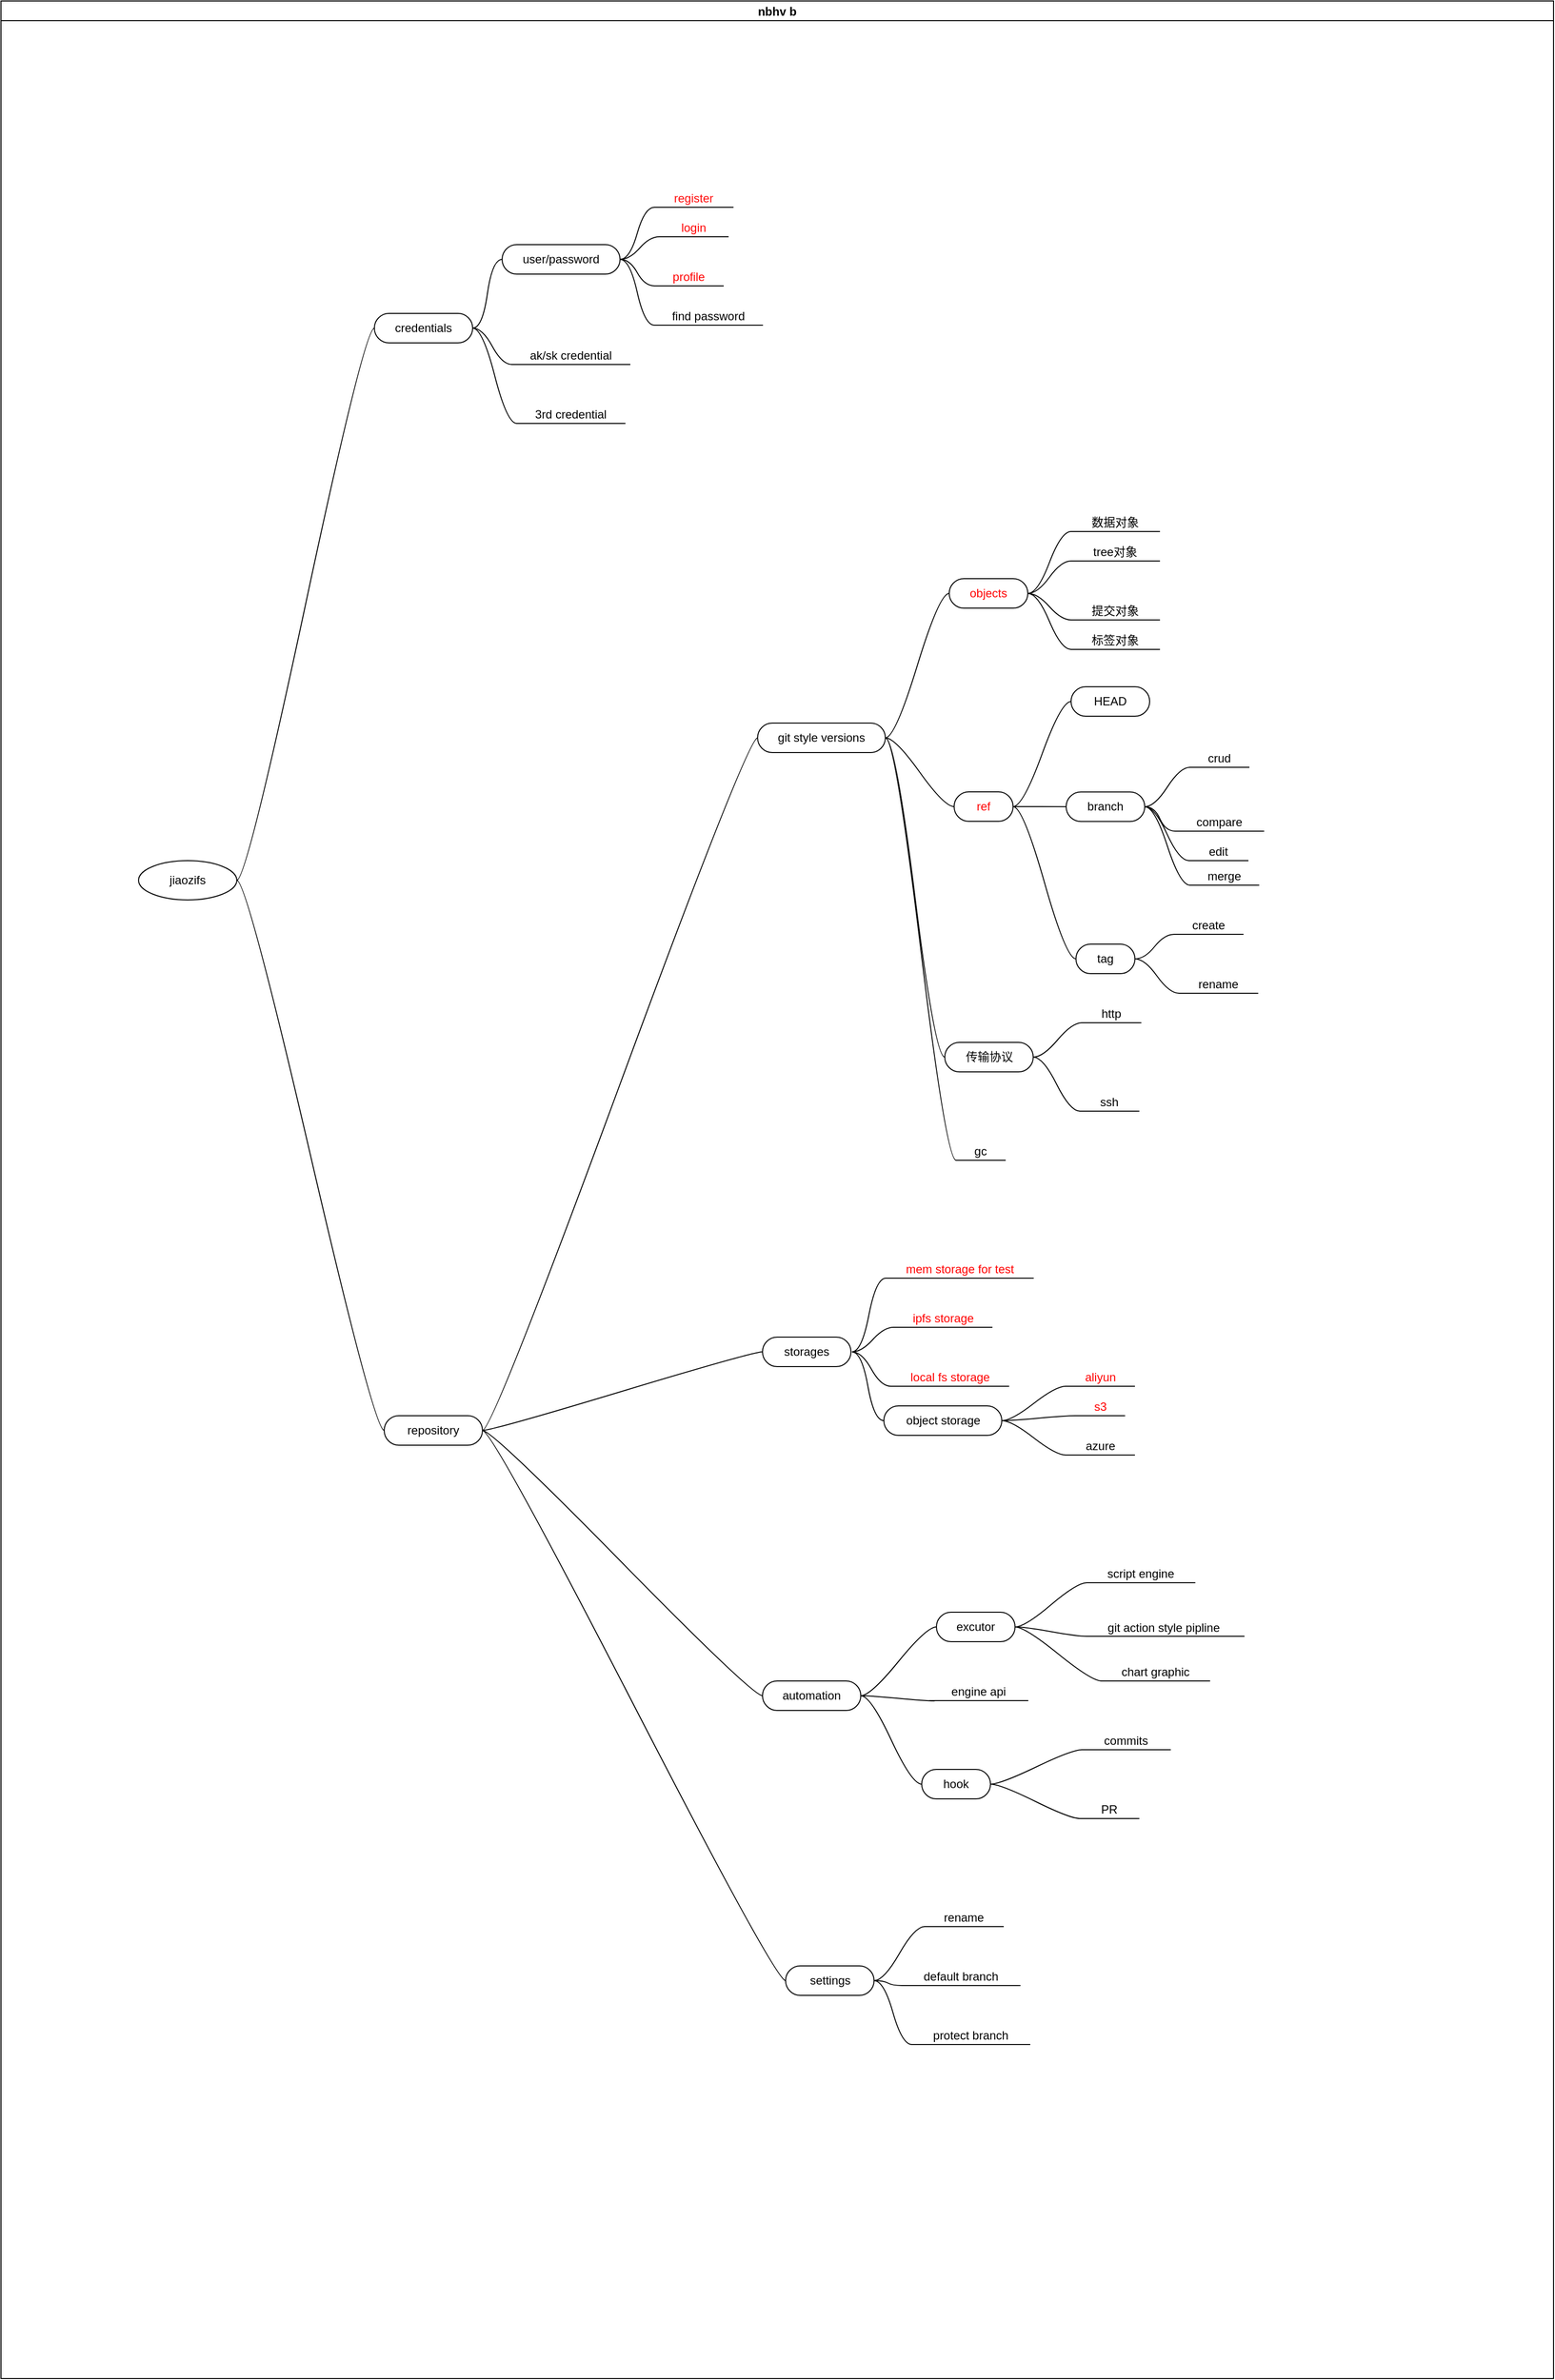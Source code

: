 <mxfile version="22.1.4" type="github">
  <diagram name="第 1 页" id="5fGWWKJ4rIMBZ-qDA2rJ">
    <mxGraphModel dx="2273" dy="2454" grid="1" gridSize="10" guides="1" tooltips="1" connect="1" arrows="1" fold="1" page="1" pageScale="1" pageWidth="827" pageHeight="1169" math="0" shadow="0">
      <root>
        <mxCell id="0" />
        <mxCell id="1" parent="0" />
        <mxCell id="uf4mvmNSqiAmKSMoRBAt-13" value="nbhv b" style="swimlane;startSize=20;horizontal=1;containerType=tree;" parent="1" vertex="1">
          <mxGeometry x="40" y="-420" width="1580" height="2420" as="geometry" />
        </mxCell>
        <mxCell id="uf4mvmNSqiAmKSMoRBAt-36" style="edgeStyle=entityRelationEdgeStyle;rounded=0;orthogonalLoop=1;jettySize=auto;html=1;startArrow=none;endArrow=none;segment=10;curved=1;sourcePerimeterSpacing=0;targetPerimeterSpacing=0;exitX=1;exitY=0.5;exitDx=0;exitDy=0;entryX=0;entryY=0.5;entryDx=0;entryDy=0;" parent="uf4mvmNSqiAmKSMoRBAt-13" source="uf4mvmNSqiAmKSMoRBAt-127" target="uf4mvmNSqiAmKSMoRBAt-34" edge="1">
          <mxGeometry relative="1" as="geometry" />
        </mxCell>
        <mxCell id="uf4mvmNSqiAmKSMoRBAt-18" value="jiaozifs" style="ellipse;whiteSpace=wrap;html=1;align=center;treeFolding=1;treeMoving=1;newEdgeStyle={&quot;edgeStyle&quot;:&quot;entityRelationEdgeStyle&quot;,&quot;startArrow&quot;:&quot;none&quot;,&quot;endArrow&quot;:&quot;none&quot;,&quot;segment&quot;:10,&quot;curved&quot;:1,&quot;sourcePerimeterSpacing&quot;:0,&quot;targetPerimeterSpacing&quot;:0};" parent="uf4mvmNSqiAmKSMoRBAt-13" vertex="1">
          <mxGeometry x="140" y="875" width="100" height="40" as="geometry" />
        </mxCell>
        <mxCell id="uf4mvmNSqiAmKSMoRBAt-27" value="credentials" style="whiteSpace=wrap;html=1;rounded=1;arcSize=50;align=center;verticalAlign=middle;strokeWidth=1;autosize=1;spacing=4;treeFolding=1;treeMoving=1;newEdgeStyle={&quot;edgeStyle&quot;:&quot;entityRelationEdgeStyle&quot;,&quot;startArrow&quot;:&quot;none&quot;,&quot;endArrow&quot;:&quot;none&quot;,&quot;segment&quot;:10,&quot;curved&quot;:1,&quot;sourcePerimeterSpacing&quot;:0,&quot;targetPerimeterSpacing&quot;:0};" parent="uf4mvmNSqiAmKSMoRBAt-13" vertex="1">
          <mxGeometry x="380" y="318" width="100" height="30" as="geometry" />
        </mxCell>
        <mxCell id="uf4mvmNSqiAmKSMoRBAt-28" value="" style="edgeStyle=entityRelationEdgeStyle;startArrow=none;endArrow=none;segment=10;curved=1;sourcePerimeterSpacing=0;targetPerimeterSpacing=0;rounded=0;" parent="uf4mvmNSqiAmKSMoRBAt-13" source="uf4mvmNSqiAmKSMoRBAt-18" target="uf4mvmNSqiAmKSMoRBAt-27" edge="1">
          <mxGeometry relative="1" as="geometry">
            <mxPoint x="386" y="530" as="sourcePoint" />
          </mxGeometry>
        </mxCell>
        <mxCell id="uf4mvmNSqiAmKSMoRBAt-86" style="edgeStyle=entityRelationEdgeStyle;rounded=0;orthogonalLoop=1;jettySize=auto;html=1;startArrow=none;endArrow=none;segment=10;curved=1;sourcePerimeterSpacing=0;targetPerimeterSpacing=0;exitX=1;exitY=0.5;exitDx=0;exitDy=0;entryX=0;entryY=1;entryDx=0;entryDy=0;" parent="uf4mvmNSqiAmKSMoRBAt-13" target="uf4mvmNSqiAmKSMoRBAt-85" edge="1">
          <mxGeometry relative="1" as="geometry">
            <mxPoint x="866.0" y="1375" as="sourcePoint" />
          </mxGeometry>
        </mxCell>
        <mxCell id="uf4mvmNSqiAmKSMoRBAt-32" value="storages" style="whiteSpace=wrap;html=1;rounded=1;arcSize=50;align=center;verticalAlign=middle;strokeWidth=1;autosize=1;spacing=4;treeFolding=1;treeMoving=1;newEdgeStyle={&quot;edgeStyle&quot;:&quot;entityRelationEdgeStyle&quot;,&quot;startArrow&quot;:&quot;none&quot;,&quot;endArrow&quot;:&quot;none&quot;,&quot;segment&quot;:10,&quot;curved&quot;:1,&quot;sourcePerimeterSpacing&quot;:0,&quot;targetPerimeterSpacing&quot;:0};" parent="uf4mvmNSqiAmKSMoRBAt-13" vertex="1">
          <mxGeometry x="775" y="1360" width="90" height="30" as="geometry" />
        </mxCell>
        <mxCell id="uf4mvmNSqiAmKSMoRBAt-33" value="" style="edgeStyle=entityRelationEdgeStyle;startArrow=none;endArrow=none;segment=10;curved=1;sourcePerimeterSpacing=0;targetPerimeterSpacing=0;rounded=0;exitX=1;exitY=0.5;exitDx=0;exitDy=0;" parent="uf4mvmNSqiAmKSMoRBAt-13" source="uf4mvmNSqiAmKSMoRBAt-127" target="uf4mvmNSqiAmKSMoRBAt-32" edge="1">
          <mxGeometry relative="1" as="geometry">
            <mxPoint x="330" y="770" as="sourcePoint" />
          </mxGeometry>
        </mxCell>
        <mxCell id="uf4mvmNSqiAmKSMoRBAt-34" value="git style versions" style="whiteSpace=wrap;html=1;rounded=1;arcSize=50;align=center;verticalAlign=middle;strokeWidth=1;autosize=1;spacing=4;treeFolding=1;treeMoving=1;newEdgeStyle={&quot;edgeStyle&quot;:&quot;entityRelationEdgeStyle&quot;,&quot;startArrow&quot;:&quot;none&quot;,&quot;endArrow&quot;:&quot;none&quot;,&quot;segment&quot;:10,&quot;curved&quot;:1,&quot;sourcePerimeterSpacing&quot;:0,&quot;targetPerimeterSpacing&quot;:0};" parent="uf4mvmNSqiAmKSMoRBAt-13" vertex="1">
          <mxGeometry x="770" y="735" width="130" height="30" as="geometry" />
        </mxCell>
        <mxCell id="uf4mvmNSqiAmKSMoRBAt-41" value="automation" style="whiteSpace=wrap;html=1;rounded=1;arcSize=50;align=center;verticalAlign=middle;strokeWidth=1;autosize=1;spacing=4;treeFolding=1;treeMoving=1;newEdgeStyle={&quot;edgeStyle&quot;:&quot;entityRelationEdgeStyle&quot;,&quot;startArrow&quot;:&quot;none&quot;,&quot;endArrow&quot;:&quot;none&quot;,&quot;segment&quot;:10,&quot;curved&quot;:1,&quot;sourcePerimeterSpacing&quot;:0,&quot;targetPerimeterSpacing&quot;:0};" parent="uf4mvmNSqiAmKSMoRBAt-13" vertex="1">
          <mxGeometry x="775" y="1710" width="100" height="30" as="geometry" />
        </mxCell>
        <mxCell id="uf4mvmNSqiAmKSMoRBAt-42" value="" style="edgeStyle=entityRelationEdgeStyle;startArrow=none;endArrow=none;segment=10;curved=1;sourcePerimeterSpacing=0;targetPerimeterSpacing=0;rounded=0;exitX=1;exitY=0.5;exitDx=0;exitDy=0;" parent="uf4mvmNSqiAmKSMoRBAt-13" source="uf4mvmNSqiAmKSMoRBAt-127" target="uf4mvmNSqiAmKSMoRBAt-41" edge="1">
          <mxGeometry relative="1" as="geometry">
            <mxPoint x="326" y="875" as="sourcePoint" />
            <Array as="points">
              <mxPoint x="490" y="830" />
            </Array>
          </mxGeometry>
        </mxCell>
        <mxCell id="uf4mvmNSqiAmKSMoRBAt-46" value="ak/sk&amp;nbsp;credential" style="whiteSpace=wrap;html=1;shape=partialRectangle;top=0;left=0;bottom=1;right=0;points=[[0,1],[1,1]];fillColor=none;align=center;verticalAlign=bottom;routingCenterY=0.5;snapToPoint=1;recursiveResize=0;autosize=1;treeFolding=1;treeMoving=1;newEdgeStyle={&quot;edgeStyle&quot;:&quot;entityRelationEdgeStyle&quot;,&quot;startArrow&quot;:&quot;none&quot;,&quot;endArrow&quot;:&quot;none&quot;,&quot;segment&quot;:10,&quot;curved&quot;:1,&quot;sourcePerimeterSpacing&quot;:0,&quot;targetPerimeterSpacing&quot;:0};" parent="uf4mvmNSqiAmKSMoRBAt-13" vertex="1">
          <mxGeometry x="520" y="340" width="120" height="30" as="geometry" />
        </mxCell>
        <mxCell id="uf4mvmNSqiAmKSMoRBAt-47" value="" style="edgeStyle=entityRelationEdgeStyle;startArrow=none;endArrow=none;segment=10;curved=1;sourcePerimeterSpacing=0;targetPerimeterSpacing=0;rounded=0;exitX=1;exitY=0.5;exitDx=0;exitDy=0;" parent="uf4mvmNSqiAmKSMoRBAt-13" source="uf4mvmNSqiAmKSMoRBAt-27" target="uf4mvmNSqiAmKSMoRBAt-46" edge="1">
          <mxGeometry relative="1" as="geometry">
            <mxPoint x="465" y="313" as="sourcePoint" />
          </mxGeometry>
        </mxCell>
        <mxCell id="uf4mvmNSqiAmKSMoRBAt-48" value="3rd credential" style="whiteSpace=wrap;html=1;shape=partialRectangle;top=0;left=0;bottom=1;right=0;points=[[0,1],[1,1]];fillColor=none;align=center;verticalAlign=bottom;routingCenterY=0.5;snapToPoint=1;recursiveResize=0;autosize=1;treeFolding=1;treeMoving=1;newEdgeStyle={&quot;edgeStyle&quot;:&quot;entityRelationEdgeStyle&quot;,&quot;startArrow&quot;:&quot;none&quot;,&quot;endArrow&quot;:&quot;none&quot;,&quot;segment&quot;:10,&quot;curved&quot;:1,&quot;sourcePerimeterSpacing&quot;:0,&quot;targetPerimeterSpacing&quot;:0};" parent="uf4mvmNSqiAmKSMoRBAt-13" vertex="1">
          <mxGeometry x="525" y="400" width="110" height="30" as="geometry" />
        </mxCell>
        <mxCell id="uf4mvmNSqiAmKSMoRBAt-49" value="" style="edgeStyle=entityRelationEdgeStyle;startArrow=none;endArrow=none;segment=10;curved=1;sourcePerimeterSpacing=0;targetPerimeterSpacing=0;rounded=0;exitX=1;exitY=0.5;exitDx=0;exitDy=0;" parent="uf4mvmNSqiAmKSMoRBAt-13" source="uf4mvmNSqiAmKSMoRBAt-27" target="uf4mvmNSqiAmKSMoRBAt-48" edge="1">
          <mxGeometry relative="1" as="geometry">
            <mxPoint x="490" y="380" as="sourcePoint" />
          </mxGeometry>
        </mxCell>
        <mxCell id="uf4mvmNSqiAmKSMoRBAt-50" value="&lt;font color=&quot;#ff0000&quot;&gt;mem storage for test&lt;/font&gt;" style="whiteSpace=wrap;html=1;shape=partialRectangle;top=0;left=0;bottom=1;right=0;points=[[0,1],[1,1]];fillColor=none;align=center;verticalAlign=bottom;routingCenterY=0.5;snapToPoint=1;recursiveResize=0;autosize=1;treeFolding=1;treeMoving=1;newEdgeStyle={&quot;edgeStyle&quot;:&quot;entityRelationEdgeStyle&quot;,&quot;startArrow&quot;:&quot;none&quot;,&quot;endArrow&quot;:&quot;none&quot;,&quot;segment&quot;:10,&quot;curved&quot;:1,&quot;sourcePerimeterSpacing&quot;:0,&quot;targetPerimeterSpacing&quot;:0};" parent="uf4mvmNSqiAmKSMoRBAt-13" vertex="1">
          <mxGeometry x="900.5" y="1270" width="150" height="30" as="geometry" />
        </mxCell>
        <mxCell id="uf4mvmNSqiAmKSMoRBAt-51" value="" style="edgeStyle=entityRelationEdgeStyle;startArrow=none;endArrow=none;segment=10;curved=1;sourcePerimeterSpacing=0;targetPerimeterSpacing=0;rounded=0;exitX=1;exitY=0.5;exitDx=0;exitDy=0;" parent="uf4mvmNSqiAmKSMoRBAt-13" target="uf4mvmNSqiAmKSMoRBAt-50" edge="1">
          <mxGeometry relative="1" as="geometry">
            <mxPoint x="866.0" y="1375" as="sourcePoint" />
          </mxGeometry>
        </mxCell>
        <mxCell id="uf4mvmNSqiAmKSMoRBAt-53" value="&lt;font color=&quot;#ff0000&quot;&gt;local fs storage&lt;/font&gt;" style="whiteSpace=wrap;html=1;shape=partialRectangle;top=0;left=0;bottom=1;right=0;points=[[0,1],[1,1]];fillColor=none;align=center;verticalAlign=bottom;routingCenterY=0.5;snapToPoint=1;recursiveResize=0;autosize=1;treeFolding=1;treeMoving=1;newEdgeStyle={&quot;edgeStyle&quot;:&quot;entityRelationEdgeStyle&quot;,&quot;startArrow&quot;:&quot;none&quot;,&quot;endArrow&quot;:&quot;none&quot;,&quot;segment&quot;:10,&quot;curved&quot;:1,&quot;sourcePerimeterSpacing&quot;:0,&quot;targetPerimeterSpacing&quot;:0};" parent="uf4mvmNSqiAmKSMoRBAt-13" vertex="1">
          <mxGeometry x="905.5" y="1380" width="120" height="30" as="geometry" />
        </mxCell>
        <mxCell id="uf4mvmNSqiAmKSMoRBAt-54" value="" style="edgeStyle=entityRelationEdgeStyle;startArrow=none;endArrow=none;segment=10;curved=1;sourcePerimeterSpacing=0;targetPerimeterSpacing=0;rounded=0;exitX=1;exitY=0.5;exitDx=0;exitDy=0;" parent="uf4mvmNSqiAmKSMoRBAt-13" target="uf4mvmNSqiAmKSMoRBAt-53" edge="1">
          <mxGeometry relative="1" as="geometry">
            <mxPoint x="866.0" y="1375" as="sourcePoint" />
          </mxGeometry>
        </mxCell>
        <mxCell id="uf4mvmNSqiAmKSMoRBAt-57" value="&lt;font color=&quot;#ff0000&quot;&gt;aliyun&lt;/font&gt;" style="whiteSpace=wrap;html=1;shape=partialRectangle;top=0;left=0;bottom=1;right=0;points=[[0,1],[1,1]];fillColor=none;align=center;verticalAlign=bottom;routingCenterY=0.5;snapToPoint=1;recursiveResize=0;autosize=1;treeFolding=1;treeMoving=1;newEdgeStyle={&quot;edgeStyle&quot;:&quot;entityRelationEdgeStyle&quot;,&quot;startArrow&quot;:&quot;none&quot;,&quot;endArrow&quot;:&quot;none&quot;,&quot;segment&quot;:10,&quot;curved&quot;:1,&quot;sourcePerimeterSpacing&quot;:0,&quot;targetPerimeterSpacing&quot;:0};" parent="uf4mvmNSqiAmKSMoRBAt-13" vertex="1">
          <mxGeometry x="1083.5" y="1380" width="70" height="30" as="geometry" />
        </mxCell>
        <mxCell id="uf4mvmNSqiAmKSMoRBAt-58" value="" style="edgeStyle=entityRelationEdgeStyle;startArrow=none;endArrow=none;segment=10;curved=1;sourcePerimeterSpacing=0;targetPerimeterSpacing=0;rounded=0;exitX=1;exitY=0.5;exitDx=0;exitDy=0;" parent="uf4mvmNSqiAmKSMoRBAt-13" source="uf4mvmNSqiAmKSMoRBAt-59" target="uf4mvmNSqiAmKSMoRBAt-57" edge="1">
          <mxGeometry relative="1" as="geometry">
            <mxPoint x="1038.5" y="1430" as="sourcePoint" />
          </mxGeometry>
        </mxCell>
        <mxCell id="uf4mvmNSqiAmKSMoRBAt-62" style="edgeStyle=entityRelationEdgeStyle;rounded=0;orthogonalLoop=1;jettySize=auto;html=1;startArrow=none;endArrow=none;segment=10;curved=1;sourcePerimeterSpacing=0;targetPerimeterSpacing=0;exitX=1;exitY=0.5;exitDx=0;exitDy=0;entryX=0;entryY=1;entryDx=0;entryDy=0;" parent="uf4mvmNSqiAmKSMoRBAt-13" source="uf4mvmNSqiAmKSMoRBAt-59" target="uf4mvmNSqiAmKSMoRBAt-61" edge="1">
          <mxGeometry relative="1" as="geometry" />
        </mxCell>
        <mxCell id="uf4mvmNSqiAmKSMoRBAt-59" value="object storage" style="whiteSpace=wrap;html=1;rounded=1;arcSize=50;align=center;verticalAlign=middle;strokeWidth=1;autosize=1;spacing=4;treeFolding=1;treeMoving=1;newEdgeStyle={&quot;edgeStyle&quot;:&quot;entityRelationEdgeStyle&quot;,&quot;startArrow&quot;:&quot;none&quot;,&quot;endArrow&quot;:&quot;none&quot;,&quot;segment&quot;:10,&quot;curved&quot;:1,&quot;sourcePerimeterSpacing&quot;:0,&quot;targetPerimeterSpacing&quot;:0};" parent="uf4mvmNSqiAmKSMoRBAt-13" vertex="1">
          <mxGeometry x="898.5" y="1430" width="120" height="30" as="geometry" />
        </mxCell>
        <mxCell id="uf4mvmNSqiAmKSMoRBAt-60" value="" style="edgeStyle=entityRelationEdgeStyle;startArrow=none;endArrow=none;segment=10;curved=1;sourcePerimeterSpacing=0;targetPerimeterSpacing=0;rounded=0;" parent="uf4mvmNSqiAmKSMoRBAt-13" target="uf4mvmNSqiAmKSMoRBAt-59" edge="1">
          <mxGeometry relative="1" as="geometry">
            <mxPoint x="866.0" y="1375" as="sourcePoint" />
          </mxGeometry>
        </mxCell>
        <mxCell id="uf4mvmNSqiAmKSMoRBAt-61" value="&lt;font color=&quot;#ff0000&quot;&gt;s3&lt;/font&gt;" style="whiteSpace=wrap;html=1;shape=partialRectangle;top=0;left=0;bottom=1;right=0;points=[[0,1],[1,1]];fillColor=none;align=center;verticalAlign=bottom;routingCenterY=0.5;snapToPoint=1;recursiveResize=0;autosize=1;treeFolding=1;treeMoving=1;newEdgeStyle={&quot;edgeStyle&quot;:&quot;entityRelationEdgeStyle&quot;,&quot;startArrow&quot;:&quot;none&quot;,&quot;endArrow&quot;:&quot;none&quot;,&quot;segment&quot;:10,&quot;curved&quot;:1,&quot;sourcePerimeterSpacing&quot;:0,&quot;targetPerimeterSpacing&quot;:0};" parent="uf4mvmNSqiAmKSMoRBAt-13" vertex="1">
          <mxGeometry x="1093.5" y="1410" width="50" height="30" as="geometry" />
        </mxCell>
        <mxCell id="uf4mvmNSqiAmKSMoRBAt-63" value="azure" style="whiteSpace=wrap;html=1;shape=partialRectangle;top=0;left=0;bottom=1;right=0;points=[[0,1],[1,1]];fillColor=none;align=center;verticalAlign=bottom;routingCenterY=0.5;snapToPoint=1;recursiveResize=0;autosize=1;treeFolding=1;treeMoving=1;newEdgeStyle={&quot;edgeStyle&quot;:&quot;entityRelationEdgeStyle&quot;,&quot;startArrow&quot;:&quot;none&quot;,&quot;endArrow&quot;:&quot;none&quot;,&quot;segment&quot;:10,&quot;curved&quot;:1,&quot;sourcePerimeterSpacing&quot;:0,&quot;targetPerimeterSpacing&quot;:0};" parent="uf4mvmNSqiAmKSMoRBAt-13" vertex="1">
          <mxGeometry x="1083.5" y="1450" width="70" height="30" as="geometry" />
        </mxCell>
        <mxCell id="uf4mvmNSqiAmKSMoRBAt-64" style="edgeStyle=entityRelationEdgeStyle;rounded=0;orthogonalLoop=1;jettySize=auto;html=1;startArrow=none;endArrow=none;segment=10;curved=1;sourcePerimeterSpacing=0;targetPerimeterSpacing=0;exitX=1;exitY=0.5;exitDx=0;exitDy=0;entryX=0;entryY=1;entryDx=0;entryDy=0;" parent="uf4mvmNSqiAmKSMoRBAt-13" source="uf4mvmNSqiAmKSMoRBAt-59" target="uf4mvmNSqiAmKSMoRBAt-63" edge="1">
          <mxGeometry relative="1" as="geometry">
            <Array as="points">
              <mxPoint x="1088.5" y="1480" />
            </Array>
          </mxGeometry>
        </mxCell>
        <mxCell id="uf4mvmNSqiAmKSMoRBAt-65" value="script engine" style="whiteSpace=wrap;html=1;shape=partialRectangle;top=0;left=0;bottom=1;right=0;points=[[0,1],[1,1]];fillColor=none;align=center;verticalAlign=bottom;routingCenterY=0.5;snapToPoint=1;recursiveResize=0;autosize=1;treeFolding=1;treeMoving=1;newEdgeStyle={&quot;edgeStyle&quot;:&quot;entityRelationEdgeStyle&quot;,&quot;startArrow&quot;:&quot;none&quot;,&quot;endArrow&quot;:&quot;none&quot;,&quot;segment&quot;:10,&quot;curved&quot;:1,&quot;sourcePerimeterSpacing&quot;:0,&quot;targetPerimeterSpacing&quot;:0};" parent="uf4mvmNSqiAmKSMoRBAt-13" vertex="1">
          <mxGeometry x="1105" y="1580" width="110" height="30" as="geometry" />
        </mxCell>
        <mxCell id="uf4mvmNSqiAmKSMoRBAt-67" value="engine api" style="whiteSpace=wrap;html=1;shape=partialRectangle;top=0;left=0;bottom=1;right=0;points=[[0,1],[1,1]];fillColor=none;align=center;verticalAlign=bottom;routingCenterY=0.5;snapToPoint=1;recursiveResize=0;autosize=1;treeFolding=1;treeMoving=1;newEdgeStyle={&quot;edgeStyle&quot;:&quot;entityRelationEdgeStyle&quot;,&quot;startArrow&quot;:&quot;none&quot;,&quot;endArrow&quot;:&quot;none&quot;,&quot;segment&quot;:10,&quot;curved&quot;:1,&quot;sourcePerimeterSpacing&quot;:0,&quot;targetPerimeterSpacing&quot;:0};" parent="uf4mvmNSqiAmKSMoRBAt-13" vertex="1">
          <mxGeometry x="945" y="1700" width="100" height="30" as="geometry" />
        </mxCell>
        <mxCell id="uf4mvmNSqiAmKSMoRBAt-68" value="" style="edgeStyle=entityRelationEdgeStyle;startArrow=none;endArrow=none;segment=10;curved=1;sourcePerimeterSpacing=0;targetPerimeterSpacing=0;rounded=0;exitX=1;exitY=0.5;exitDx=0;exitDy=0;entryX=0.052;entryY=1.01;entryDx=0;entryDy=0;entryPerimeter=0;" parent="uf4mvmNSqiAmKSMoRBAt-13" source="uf4mvmNSqiAmKSMoRBAt-41" target="uf4mvmNSqiAmKSMoRBAt-67" edge="1">
          <mxGeometry relative="1" as="geometry">
            <mxPoint x="885" y="1671" as="sourcePoint" />
            <mxPoint x="932" y="1671.286" as="targetPoint" />
          </mxGeometry>
        </mxCell>
        <mxCell id="uf4mvmNSqiAmKSMoRBAt-71" value="hook" style="whiteSpace=wrap;html=1;rounded=1;arcSize=50;align=center;verticalAlign=middle;strokeWidth=1;autosize=1;spacing=4;treeFolding=1;treeMoving=1;newEdgeStyle={&quot;edgeStyle&quot;:&quot;entityRelationEdgeStyle&quot;,&quot;startArrow&quot;:&quot;none&quot;,&quot;endArrow&quot;:&quot;none&quot;,&quot;segment&quot;:10,&quot;curved&quot;:1,&quot;sourcePerimeterSpacing&quot;:0,&quot;targetPerimeterSpacing&quot;:0};" parent="uf4mvmNSqiAmKSMoRBAt-13" vertex="1">
          <mxGeometry x="937" y="1800" width="70" height="30" as="geometry" />
        </mxCell>
        <mxCell id="uf4mvmNSqiAmKSMoRBAt-72" value="" style="edgeStyle=entityRelationEdgeStyle;startArrow=none;endArrow=none;segment=10;curved=1;sourcePerimeterSpacing=0;targetPerimeterSpacing=0;rounded=0;exitX=1;exitY=0.5;exitDx=0;exitDy=0;" parent="uf4mvmNSqiAmKSMoRBAt-13" source="uf4mvmNSqiAmKSMoRBAt-41" target="uf4mvmNSqiAmKSMoRBAt-71" edge="1">
          <mxGeometry relative="1" as="geometry">
            <mxPoint x="885" y="1671" as="sourcePoint" />
          </mxGeometry>
        </mxCell>
        <mxCell id="uf4mvmNSqiAmKSMoRBAt-74" value="commits" style="whiteSpace=wrap;html=1;shape=partialRectangle;top=0;left=0;bottom=1;right=0;points=[[0,1],[1,1]];fillColor=none;align=center;verticalAlign=bottom;routingCenterY=0.5;snapToPoint=1;recursiveResize=0;autosize=1;treeFolding=1;treeMoving=1;newEdgeStyle={&quot;edgeStyle&quot;:&quot;entityRelationEdgeStyle&quot;,&quot;startArrow&quot;:&quot;none&quot;,&quot;endArrow&quot;:&quot;none&quot;,&quot;segment&quot;:10,&quot;curved&quot;:1,&quot;sourcePerimeterSpacing&quot;:0,&quot;targetPerimeterSpacing&quot;:0};" parent="uf4mvmNSqiAmKSMoRBAt-13" vertex="1">
          <mxGeometry x="1100" y="1750" width="90" height="30" as="geometry" />
        </mxCell>
        <mxCell id="uf4mvmNSqiAmKSMoRBAt-75" value="" style="edgeStyle=entityRelationEdgeStyle;startArrow=none;endArrow=none;segment=10;curved=1;sourcePerimeterSpacing=0;targetPerimeterSpacing=0;rounded=0;exitX=1;exitY=0.5;exitDx=0;exitDy=0;" parent="uf4mvmNSqiAmKSMoRBAt-13" source="uf4mvmNSqiAmKSMoRBAt-71" target="uf4mvmNSqiAmKSMoRBAt-74" edge="1">
          <mxGeometry relative="1" as="geometry">
            <mxPoint x="1060" y="1830" as="sourcePoint" />
          </mxGeometry>
        </mxCell>
        <mxCell id="uf4mvmNSqiAmKSMoRBAt-78" value="PR" style="whiteSpace=wrap;html=1;shape=partialRectangle;top=0;left=0;bottom=1;right=0;points=[[0,1],[1,1]];fillColor=none;align=center;verticalAlign=bottom;routingCenterY=0.5;snapToPoint=1;recursiveResize=0;autosize=1;treeFolding=1;treeMoving=1;newEdgeStyle={&quot;edgeStyle&quot;:&quot;entityRelationEdgeStyle&quot;,&quot;startArrow&quot;:&quot;none&quot;,&quot;endArrow&quot;:&quot;none&quot;,&quot;segment&quot;:10,&quot;curved&quot;:1,&quot;sourcePerimeterSpacing&quot;:0,&quot;targetPerimeterSpacing&quot;:0};" parent="uf4mvmNSqiAmKSMoRBAt-13" vertex="1">
          <mxGeometry x="1098" y="1820" width="60" height="30" as="geometry" />
        </mxCell>
        <mxCell id="uf4mvmNSqiAmKSMoRBAt-79" value="" style="edgeStyle=entityRelationEdgeStyle;startArrow=none;endArrow=none;segment=10;curved=1;sourcePerimeterSpacing=0;targetPerimeterSpacing=0;rounded=0;" parent="uf4mvmNSqiAmKSMoRBAt-13" source="uf4mvmNSqiAmKSMoRBAt-71" target="uf4mvmNSqiAmKSMoRBAt-78" edge="1">
          <mxGeometry relative="1" as="geometry">
            <mxPoint x="1057" y="1880" as="sourcePoint" />
          </mxGeometry>
        </mxCell>
        <mxCell id="uf4mvmNSqiAmKSMoRBAt-80" value="git action style pipline&amp;nbsp;" style="whiteSpace=wrap;html=1;shape=partialRectangle;top=0;left=0;bottom=1;right=0;points=[[0,1],[1,1]];fillColor=none;align=center;verticalAlign=bottom;routingCenterY=0.5;snapToPoint=1;recursiveResize=0;autosize=1;treeFolding=1;treeMoving=1;newEdgeStyle={&quot;edgeStyle&quot;:&quot;entityRelationEdgeStyle&quot;,&quot;startArrow&quot;:&quot;none&quot;,&quot;endArrow&quot;:&quot;none&quot;,&quot;segment&quot;:10,&quot;curved&quot;:1,&quot;sourcePerimeterSpacing&quot;:0,&quot;targetPerimeterSpacing&quot;:0};" parent="uf4mvmNSqiAmKSMoRBAt-13" vertex="1">
          <mxGeometry x="1105" y="1634.5" width="160" height="30" as="geometry" />
        </mxCell>
        <mxCell id="uf4mvmNSqiAmKSMoRBAt-82" value="chart graphic" style="whiteSpace=wrap;html=1;shape=partialRectangle;top=0;left=0;bottom=1;right=0;points=[[0,1],[1,1]];fillColor=none;align=center;verticalAlign=bottom;routingCenterY=0.5;snapToPoint=1;recursiveResize=0;autosize=1;treeFolding=1;treeMoving=1;newEdgeStyle={&quot;edgeStyle&quot;:&quot;entityRelationEdgeStyle&quot;,&quot;startArrow&quot;:&quot;none&quot;,&quot;endArrow&quot;:&quot;none&quot;,&quot;segment&quot;:10,&quot;curved&quot;:1,&quot;sourcePerimeterSpacing&quot;:0,&quot;targetPerimeterSpacing&quot;:0};" parent="uf4mvmNSqiAmKSMoRBAt-13" vertex="1">
          <mxGeometry x="1120" y="1680" width="110" height="30" as="geometry" />
        </mxCell>
        <mxCell id="uf4mvmNSqiAmKSMoRBAt-85" value="&lt;font color=&quot;#ff0000&quot;&gt;ipfs storage&lt;/font&gt;" style="whiteSpace=wrap;html=1;shape=partialRectangle;top=0;left=0;bottom=1;right=0;points=[[0,1],[1,1]];fillColor=none;align=center;verticalAlign=bottom;routingCenterY=0.5;snapToPoint=1;recursiveResize=0;autosize=1;treeFolding=1;treeMoving=1;newEdgeStyle={&quot;edgeStyle&quot;:&quot;entityRelationEdgeStyle&quot;,&quot;startArrow&quot;:&quot;none&quot;,&quot;endArrow&quot;:&quot;none&quot;,&quot;segment&quot;:10,&quot;curved&quot;:1,&quot;sourcePerimeterSpacing&quot;:0,&quot;targetPerimeterSpacing&quot;:0};" parent="uf4mvmNSqiAmKSMoRBAt-13" vertex="1">
          <mxGeometry x="908.5" y="1320" width="100" height="30" as="geometry" />
        </mxCell>
        <mxCell id="uf4mvmNSqiAmKSMoRBAt-87" value="excutor" style="whiteSpace=wrap;html=1;rounded=1;arcSize=50;align=center;verticalAlign=middle;strokeWidth=1;autosize=1;spacing=4;treeFolding=1;treeMoving=1;newEdgeStyle={&quot;edgeStyle&quot;:&quot;entityRelationEdgeStyle&quot;,&quot;startArrow&quot;:&quot;none&quot;,&quot;endArrow&quot;:&quot;none&quot;,&quot;segment&quot;:10,&quot;curved&quot;:1,&quot;sourcePerimeterSpacing&quot;:0,&quot;targetPerimeterSpacing&quot;:0};" parent="uf4mvmNSqiAmKSMoRBAt-13" vertex="1">
          <mxGeometry x="952" y="1640" width="80" height="30" as="geometry" />
        </mxCell>
        <mxCell id="uf4mvmNSqiAmKSMoRBAt-88" value="" style="edgeStyle=entityRelationEdgeStyle;startArrow=none;endArrow=none;segment=10;curved=1;sourcePerimeterSpacing=0;targetPerimeterSpacing=0;rounded=0;exitX=1;exitY=0.5;exitDx=0;exitDy=0;" parent="uf4mvmNSqiAmKSMoRBAt-13" source="uf4mvmNSqiAmKSMoRBAt-41" target="uf4mvmNSqiAmKSMoRBAt-87" edge="1">
          <mxGeometry relative="1" as="geometry">
            <mxPoint x="875" y="1720" as="sourcePoint" />
          </mxGeometry>
        </mxCell>
        <mxCell id="uf4mvmNSqiAmKSMoRBAt-66" value="" style="edgeStyle=entityRelationEdgeStyle;startArrow=none;endArrow=none;segment=10;curved=1;sourcePerimeterSpacing=0;targetPerimeterSpacing=0;rounded=0;exitX=1;exitY=0.5;exitDx=0;exitDy=0;" parent="uf4mvmNSqiAmKSMoRBAt-13" source="uf4mvmNSqiAmKSMoRBAt-87" target="uf4mvmNSqiAmKSMoRBAt-65" edge="1">
          <mxGeometry relative="1" as="geometry">
            <mxPoint x="907" y="1640" as="sourcePoint" />
          </mxGeometry>
        </mxCell>
        <mxCell id="uf4mvmNSqiAmKSMoRBAt-81" value="" style="edgeStyle=entityRelationEdgeStyle;startArrow=none;endArrow=none;segment=10;curved=1;sourcePerimeterSpacing=0;targetPerimeterSpacing=0;rounded=0;exitX=1;exitY=0.5;exitDx=0;exitDy=0;" parent="uf4mvmNSqiAmKSMoRBAt-13" source="uf4mvmNSqiAmKSMoRBAt-87" target="uf4mvmNSqiAmKSMoRBAt-80" edge="1">
          <mxGeometry relative="1" as="geometry">
            <mxPoint x="885" y="1720" as="sourcePoint" />
          </mxGeometry>
        </mxCell>
        <mxCell id="uf4mvmNSqiAmKSMoRBAt-84" style="edgeStyle=entityRelationEdgeStyle;rounded=0;orthogonalLoop=1;jettySize=auto;html=1;startArrow=none;endArrow=none;segment=10;curved=1;sourcePerimeterSpacing=0;targetPerimeterSpacing=0;exitX=1;exitY=0.5;exitDx=0;exitDy=0;entryX=0;entryY=1;entryDx=0;entryDy=0;" parent="uf4mvmNSqiAmKSMoRBAt-13" source="uf4mvmNSqiAmKSMoRBAt-87" target="uf4mvmNSqiAmKSMoRBAt-82" edge="1">
          <mxGeometry relative="1" as="geometry" />
        </mxCell>
        <mxCell id="uf4mvmNSqiAmKSMoRBAt-102" value="&lt;font color=&quot;#ff0505&quot;&gt;ref&lt;/font&gt;" style="whiteSpace=wrap;html=1;rounded=1;arcSize=50;align=center;verticalAlign=middle;strokeWidth=1;autosize=1;spacing=4;treeFolding=1;treeMoving=1;newEdgeStyle={&quot;edgeStyle&quot;:&quot;entityRelationEdgeStyle&quot;,&quot;startArrow&quot;:&quot;none&quot;,&quot;endArrow&quot;:&quot;none&quot;,&quot;segment&quot;:10,&quot;curved&quot;:1,&quot;sourcePerimeterSpacing&quot;:0,&quot;targetPerimeterSpacing&quot;:0};" parent="uf4mvmNSqiAmKSMoRBAt-13" vertex="1">
          <mxGeometry x="970" y="805" width="60" height="30" as="geometry" />
        </mxCell>
        <mxCell id="uf4mvmNSqiAmKSMoRBAt-103" value="" style="edgeStyle=entityRelationEdgeStyle;startArrow=none;endArrow=none;segment=10;curved=1;sourcePerimeterSpacing=0;targetPerimeterSpacing=0;rounded=0;exitX=1;exitY=0.5;exitDx=0;exitDy=0;" parent="uf4mvmNSqiAmKSMoRBAt-13" source="uf4mvmNSqiAmKSMoRBAt-34" target="uf4mvmNSqiAmKSMoRBAt-102" edge="1">
          <mxGeometry relative="1" as="geometry">
            <mxPoint x="624" y="785" as="sourcePoint" />
          </mxGeometry>
        </mxCell>
        <mxCell id="uf4mvmNSqiAmKSMoRBAt-134" style="edgeStyle=entityRelationEdgeStyle;rounded=0;orthogonalLoop=1;jettySize=auto;html=1;startArrow=none;endArrow=none;segment=10;curved=1;sourcePerimeterSpacing=0;targetPerimeterSpacing=0;exitX=1;exitY=0.5;exitDx=0;exitDy=0;entryX=0;entryY=1;entryDx=0;entryDy=0;" parent="uf4mvmNSqiAmKSMoRBAt-13" source="uf4mvmNSqiAmKSMoRBAt-106" target="uf4mvmNSqiAmKSMoRBAt-133" edge="1">
          <mxGeometry relative="1" as="geometry" />
        </mxCell>
        <mxCell id="uf4mvmNSqiAmKSMoRBAt-106" value="settings" style="whiteSpace=wrap;html=1;rounded=1;arcSize=50;align=center;verticalAlign=middle;strokeWidth=1;autosize=1;spacing=4;treeFolding=1;treeMoving=1;newEdgeStyle={&quot;edgeStyle&quot;:&quot;entityRelationEdgeStyle&quot;,&quot;startArrow&quot;:&quot;none&quot;,&quot;endArrow&quot;:&quot;none&quot;,&quot;segment&quot;:10,&quot;curved&quot;:1,&quot;sourcePerimeterSpacing&quot;:0,&quot;targetPerimeterSpacing&quot;:0};" parent="uf4mvmNSqiAmKSMoRBAt-13" vertex="1">
          <mxGeometry x="798.5" y="2000" width="90" height="30" as="geometry" />
        </mxCell>
        <mxCell id="uf4mvmNSqiAmKSMoRBAt-107" value="" style="edgeStyle=entityRelationEdgeStyle;startArrow=none;endArrow=none;segment=10;curved=1;sourcePerimeterSpacing=0;targetPerimeterSpacing=0;rounded=0;exitX=1;exitY=0.5;exitDx=0;exitDy=0;" parent="uf4mvmNSqiAmKSMoRBAt-13" source="uf4mvmNSqiAmKSMoRBAt-127" target="uf4mvmNSqiAmKSMoRBAt-106" edge="1">
          <mxGeometry relative="1" as="geometry">
            <mxPoint x="614" y="665" as="sourcePoint" />
          </mxGeometry>
        </mxCell>
        <mxCell id="uf4mvmNSqiAmKSMoRBAt-108" value="tag" style="whiteSpace=wrap;html=1;rounded=1;arcSize=50;align=center;verticalAlign=middle;strokeWidth=1;autosize=1;spacing=4;treeFolding=1;treeMoving=1;newEdgeStyle={&quot;edgeStyle&quot;:&quot;entityRelationEdgeStyle&quot;,&quot;startArrow&quot;:&quot;none&quot;,&quot;endArrow&quot;:&quot;none&quot;,&quot;segment&quot;:10,&quot;curved&quot;:1,&quot;sourcePerimeterSpacing&quot;:0,&quot;targetPerimeterSpacing&quot;:0};" parent="uf4mvmNSqiAmKSMoRBAt-13" vertex="1">
          <mxGeometry x="1094" y="960" width="60" height="30" as="geometry" />
        </mxCell>
        <mxCell id="uf4mvmNSqiAmKSMoRBAt-109" value="" style="edgeStyle=entityRelationEdgeStyle;startArrow=none;endArrow=none;segment=10;curved=1;sourcePerimeterSpacing=0;targetPerimeterSpacing=0;rounded=0;exitX=1;exitY=0.5;exitDx=0;exitDy=0;" parent="uf4mvmNSqiAmKSMoRBAt-13" source="uf4mvmNSqiAmKSMoRBAt-102" target="uf4mvmNSqiAmKSMoRBAt-108" edge="1">
          <mxGeometry relative="1" as="geometry">
            <mxPoint x="1038" y="940" as="sourcePoint" />
          </mxGeometry>
        </mxCell>
        <mxCell id="uf4mvmNSqiAmKSMoRBAt-122" style="edgeStyle=entityRelationEdgeStyle;rounded=0;orthogonalLoop=1;jettySize=auto;html=1;startArrow=none;endArrow=none;segment=10;curved=1;sourcePerimeterSpacing=0;targetPerimeterSpacing=0;exitX=1;exitY=0.5;exitDx=0;exitDy=0;entryX=0;entryY=1;entryDx=0;entryDy=0;" parent="uf4mvmNSqiAmKSMoRBAt-13" source="uf4mvmNSqiAmKSMoRBAt-110" target="uf4mvmNSqiAmKSMoRBAt-120" edge="1">
          <mxGeometry relative="1" as="geometry" />
        </mxCell>
        <mxCell id="uf4mvmNSqiAmKSMoRBAt-124" style="edgeStyle=entityRelationEdgeStyle;rounded=0;orthogonalLoop=1;jettySize=auto;html=1;startArrow=none;endArrow=none;segment=10;curved=1;sourcePerimeterSpacing=0;targetPerimeterSpacing=0;exitX=1;exitY=0.5;exitDx=0;exitDy=0;entryX=0;entryY=1;entryDx=0;entryDy=0;" parent="uf4mvmNSqiAmKSMoRBAt-13" source="uf4mvmNSqiAmKSMoRBAt-110" target="uf4mvmNSqiAmKSMoRBAt-123" edge="1">
          <mxGeometry relative="1" as="geometry" />
        </mxCell>
        <mxCell id="uf4mvmNSqiAmKSMoRBAt-126" style="edgeStyle=entityRelationEdgeStyle;rounded=0;orthogonalLoop=1;jettySize=auto;html=1;startArrow=none;endArrow=none;segment=10;curved=1;sourcePerimeterSpacing=0;targetPerimeterSpacing=0;exitX=1;exitY=0.5;exitDx=0;exitDy=0;" parent="uf4mvmNSqiAmKSMoRBAt-13" source="uf4mvmNSqiAmKSMoRBAt-110" target="uf4mvmNSqiAmKSMoRBAt-125" edge="1">
          <mxGeometry relative="1" as="geometry" />
        </mxCell>
        <mxCell id="uf4mvmNSqiAmKSMoRBAt-110" value="branch" style="whiteSpace=wrap;html=1;rounded=1;arcSize=50;align=center;verticalAlign=middle;strokeWidth=1;autosize=1;spacing=4;treeFolding=1;treeMoving=1;newEdgeStyle={&quot;edgeStyle&quot;:&quot;entityRelationEdgeStyle&quot;,&quot;startArrow&quot;:&quot;none&quot;,&quot;endArrow&quot;:&quot;none&quot;,&quot;segment&quot;:10,&quot;curved&quot;:1,&quot;sourcePerimeterSpacing&quot;:0,&quot;targetPerimeterSpacing&quot;:0};" parent="uf4mvmNSqiAmKSMoRBAt-13" vertex="1">
          <mxGeometry x="1084" y="805.11" width="80" height="30" as="geometry" />
        </mxCell>
        <mxCell id="uf4mvmNSqiAmKSMoRBAt-111" value="" style="edgeStyle=entityRelationEdgeStyle;startArrow=none;endArrow=none;segment=10;curved=1;sourcePerimeterSpacing=0;targetPerimeterSpacing=0;rounded=0;exitX=1;exitY=0.5;exitDx=0;exitDy=0;" parent="uf4mvmNSqiAmKSMoRBAt-13" target="uf4mvmNSqiAmKSMoRBAt-110" edge="1" source="uf4mvmNSqiAmKSMoRBAt-102">
          <mxGeometry relative="1" as="geometry">
            <mxPoint x="1034" y="820" as="sourcePoint" />
          </mxGeometry>
        </mxCell>
        <mxCell id="uf4mvmNSqiAmKSMoRBAt-112" value="create" style="whiteSpace=wrap;html=1;shape=partialRectangle;top=0;left=0;bottom=1;right=0;points=[[0,1],[1,1]];fillColor=none;align=center;verticalAlign=bottom;routingCenterY=0.5;snapToPoint=1;recursiveResize=0;autosize=1;treeFolding=1;treeMoving=1;newEdgeStyle={&quot;edgeStyle&quot;:&quot;entityRelationEdgeStyle&quot;,&quot;startArrow&quot;:&quot;none&quot;,&quot;endArrow&quot;:&quot;none&quot;,&quot;segment&quot;:10,&quot;curved&quot;:1,&quot;sourcePerimeterSpacing&quot;:0,&quot;targetPerimeterSpacing&quot;:0};" parent="uf4mvmNSqiAmKSMoRBAt-13" vertex="1">
          <mxGeometry x="1194" y="920" width="70" height="30" as="geometry" />
        </mxCell>
        <mxCell id="uf4mvmNSqiAmKSMoRBAt-113" value="" style="edgeStyle=entityRelationEdgeStyle;startArrow=none;endArrow=none;segment=10;curved=1;sourcePerimeterSpacing=0;targetPerimeterSpacing=0;rounded=0;exitX=1;exitY=0.5;exitDx=0;exitDy=0;" parent="uf4mvmNSqiAmKSMoRBAt-13" source="uf4mvmNSqiAmKSMoRBAt-108" target="uf4mvmNSqiAmKSMoRBAt-112" edge="1">
          <mxGeometry relative="1" as="geometry">
            <mxPoint x="1160" y="950" as="sourcePoint" />
          </mxGeometry>
        </mxCell>
        <mxCell id="uf4mvmNSqiAmKSMoRBAt-114" value="rename" style="whiteSpace=wrap;html=1;shape=partialRectangle;top=0;left=0;bottom=1;right=0;points=[[0,1],[1,1]];fillColor=none;align=center;verticalAlign=bottom;routingCenterY=0.5;snapToPoint=1;recursiveResize=0;autosize=1;treeFolding=1;treeMoving=1;newEdgeStyle={&quot;edgeStyle&quot;:&quot;entityRelationEdgeStyle&quot;,&quot;startArrow&quot;:&quot;none&quot;,&quot;endArrow&quot;:&quot;none&quot;,&quot;segment&quot;:10,&quot;curved&quot;:1,&quot;sourcePerimeterSpacing&quot;:0,&quot;targetPerimeterSpacing&quot;:0};" parent="uf4mvmNSqiAmKSMoRBAt-13" vertex="1">
          <mxGeometry x="1199" y="980" width="80" height="30" as="geometry" />
        </mxCell>
        <mxCell id="uf4mvmNSqiAmKSMoRBAt-115" value="" style="edgeStyle=entityRelationEdgeStyle;startArrow=none;endArrow=none;segment=10;curved=1;sourcePerimeterSpacing=0;targetPerimeterSpacing=0;rounded=0;" parent="uf4mvmNSqiAmKSMoRBAt-13" source="uf4mvmNSqiAmKSMoRBAt-108" target="uf4mvmNSqiAmKSMoRBAt-114" edge="1">
          <mxGeometry relative="1" as="geometry">
            <mxPoint x="1170" y="1010" as="sourcePoint" />
          </mxGeometry>
        </mxCell>
        <mxCell id="uf4mvmNSqiAmKSMoRBAt-116" value="crud" style="whiteSpace=wrap;html=1;shape=partialRectangle;top=0;left=0;bottom=1;right=0;points=[[0,1],[1,1]];fillColor=none;align=center;verticalAlign=bottom;routingCenterY=0.5;snapToPoint=1;recursiveResize=0;autosize=1;treeFolding=1;treeMoving=1;newEdgeStyle={&quot;edgeStyle&quot;:&quot;entityRelationEdgeStyle&quot;,&quot;startArrow&quot;:&quot;none&quot;,&quot;endArrow&quot;:&quot;none&quot;,&quot;segment&quot;:10,&quot;curved&quot;:1,&quot;sourcePerimeterSpacing&quot;:0,&quot;targetPerimeterSpacing&quot;:0};" parent="uf4mvmNSqiAmKSMoRBAt-13" vertex="1">
          <mxGeometry x="1210" y="750" width="60" height="30" as="geometry" />
        </mxCell>
        <mxCell id="uf4mvmNSqiAmKSMoRBAt-117" value="" style="edgeStyle=entityRelationEdgeStyle;startArrow=none;endArrow=none;segment=10;curved=1;sourcePerimeterSpacing=0;targetPerimeterSpacing=0;rounded=0;exitX=1;exitY=0.5;exitDx=0;exitDy=0;entryX=0;entryY=1;entryDx=0;entryDy=0;" parent="uf4mvmNSqiAmKSMoRBAt-13" source="uf4mvmNSqiAmKSMoRBAt-110" target="uf4mvmNSqiAmKSMoRBAt-116" edge="1">
          <mxGeometry relative="1" as="geometry">
            <mxPoint x="1164" y="800.11" as="sourcePoint" />
            <mxPoint x="1209.207" y="780.002" as="targetPoint" />
          </mxGeometry>
        </mxCell>
        <mxCell id="uf4mvmNSqiAmKSMoRBAt-120" value="compare" style="whiteSpace=wrap;html=1;shape=partialRectangle;top=0;left=0;bottom=1;right=0;points=[[0,1],[1,1]];fillColor=none;align=center;verticalAlign=bottom;routingCenterY=0.5;snapToPoint=1;recursiveResize=0;autosize=1;treeFolding=1;treeMoving=1;newEdgeStyle={&quot;edgeStyle&quot;:&quot;entityRelationEdgeStyle&quot;,&quot;startArrow&quot;:&quot;none&quot;,&quot;endArrow&quot;:&quot;none&quot;,&quot;segment&quot;:10,&quot;curved&quot;:1,&quot;sourcePerimeterSpacing&quot;:0,&quot;targetPerimeterSpacing&quot;:0};" parent="uf4mvmNSqiAmKSMoRBAt-13" vertex="1">
          <mxGeometry x="1195" y="814.97" width="90" height="30" as="geometry" />
        </mxCell>
        <mxCell id="uf4mvmNSqiAmKSMoRBAt-123" value="merge" style="whiteSpace=wrap;html=1;shape=partialRectangle;top=0;left=0;bottom=1;right=0;points=[[0,1],[1,1]];fillColor=none;align=center;verticalAlign=bottom;routingCenterY=0.5;snapToPoint=1;recursiveResize=0;autosize=1;treeFolding=1;treeMoving=1;newEdgeStyle={&quot;edgeStyle&quot;:&quot;entityRelationEdgeStyle&quot;,&quot;startArrow&quot;:&quot;none&quot;,&quot;endArrow&quot;:&quot;none&quot;,&quot;segment&quot;:10,&quot;curved&quot;:1,&quot;sourcePerimeterSpacing&quot;:0,&quot;targetPerimeterSpacing&quot;:0};" parent="uf4mvmNSqiAmKSMoRBAt-13" vertex="1">
          <mxGeometry x="1210" y="870" width="70" height="30" as="geometry" />
        </mxCell>
        <mxCell id="uf4mvmNSqiAmKSMoRBAt-125" value="edit" style="whiteSpace=wrap;html=1;shape=partialRectangle;top=0;left=0;bottom=1;right=0;points=[[0,1],[1,1]];fillColor=none;align=center;verticalAlign=bottom;routingCenterY=0.5;snapToPoint=1;recursiveResize=0;autosize=1;treeFolding=1;treeMoving=1;newEdgeStyle={&quot;edgeStyle&quot;:&quot;entityRelationEdgeStyle&quot;,&quot;startArrow&quot;:&quot;none&quot;,&quot;endArrow&quot;:&quot;none&quot;,&quot;segment&quot;:10,&quot;curved&quot;:1,&quot;sourcePerimeterSpacing&quot;:0,&quot;targetPerimeterSpacing&quot;:0};" parent="uf4mvmNSqiAmKSMoRBAt-13" vertex="1">
          <mxGeometry x="1209" y="844.97" width="60" height="30" as="geometry" />
        </mxCell>
        <mxCell id="uf4mvmNSqiAmKSMoRBAt-127" value="repository" style="whiteSpace=wrap;html=1;rounded=1;arcSize=50;align=center;verticalAlign=middle;strokeWidth=1;autosize=1;spacing=4;treeFolding=1;treeMoving=1;newEdgeStyle={&quot;edgeStyle&quot;:&quot;entityRelationEdgeStyle&quot;,&quot;startArrow&quot;:&quot;none&quot;,&quot;endArrow&quot;:&quot;none&quot;,&quot;segment&quot;:10,&quot;curved&quot;:1,&quot;sourcePerimeterSpacing&quot;:0,&quot;targetPerimeterSpacing&quot;:0};" parent="uf4mvmNSqiAmKSMoRBAt-13" vertex="1">
          <mxGeometry x="390" y="1440" width="100" height="30" as="geometry" />
        </mxCell>
        <mxCell id="uf4mvmNSqiAmKSMoRBAt-128" value="" style="edgeStyle=entityRelationEdgeStyle;startArrow=none;endArrow=none;segment=10;curved=1;sourcePerimeterSpacing=0;targetPerimeterSpacing=0;rounded=0;exitX=1;exitY=0.5;exitDx=0;exitDy=0;" parent="uf4mvmNSqiAmKSMoRBAt-13" source="uf4mvmNSqiAmKSMoRBAt-18" target="uf4mvmNSqiAmKSMoRBAt-127" edge="1">
          <mxGeometry relative="1" as="geometry">
            <mxPoint x="300" y="737.11" as="sourcePoint" />
          </mxGeometry>
        </mxCell>
        <mxCell id="uf4mvmNSqiAmKSMoRBAt-129" value="rename" style="whiteSpace=wrap;html=1;shape=partialRectangle;top=0;left=0;bottom=1;right=0;points=[[0,1],[1,1]];fillColor=none;align=center;verticalAlign=bottom;routingCenterY=0.5;snapToPoint=1;recursiveResize=0;autosize=1;treeFolding=1;treeMoving=1;newEdgeStyle={&quot;edgeStyle&quot;:&quot;entityRelationEdgeStyle&quot;,&quot;startArrow&quot;:&quot;none&quot;,&quot;endArrow&quot;:&quot;none&quot;,&quot;segment&quot;:10,&quot;curved&quot;:1,&quot;sourcePerimeterSpacing&quot;:0,&quot;targetPerimeterSpacing&quot;:0};" parent="uf4mvmNSqiAmKSMoRBAt-13" vertex="1">
          <mxGeometry x="940" y="1930" width="80" height="30" as="geometry" />
        </mxCell>
        <mxCell id="uf4mvmNSqiAmKSMoRBAt-130" value="" style="edgeStyle=entityRelationEdgeStyle;startArrow=none;endArrow=none;segment=10;curved=1;sourcePerimeterSpacing=0;targetPerimeterSpacing=0;rounded=0;exitX=1;exitY=0.5;exitDx=0;exitDy=0;" parent="uf4mvmNSqiAmKSMoRBAt-13" source="uf4mvmNSqiAmKSMoRBAt-106" target="uf4mvmNSqiAmKSMoRBAt-129" edge="1">
          <mxGeometry relative="1" as="geometry">
            <mxPoint x="938.5" y="1970" as="sourcePoint" />
          </mxGeometry>
        </mxCell>
        <mxCell id="uf4mvmNSqiAmKSMoRBAt-131" value="protect branch" style="whiteSpace=wrap;html=1;shape=partialRectangle;top=0;left=0;bottom=1;right=0;points=[[0,1],[1,1]];fillColor=none;align=center;verticalAlign=bottom;routingCenterY=0.5;snapToPoint=1;recursiveResize=0;autosize=1;treeFolding=1;treeMoving=1;newEdgeStyle={&quot;edgeStyle&quot;:&quot;entityRelationEdgeStyle&quot;,&quot;startArrow&quot;:&quot;none&quot;,&quot;endArrow&quot;:&quot;none&quot;,&quot;segment&quot;:10,&quot;curved&quot;:1,&quot;sourcePerimeterSpacing&quot;:0,&quot;targetPerimeterSpacing&quot;:0};" parent="uf4mvmNSqiAmKSMoRBAt-13" vertex="1">
          <mxGeometry x="927" y="2050" width="120" height="30" as="geometry" />
        </mxCell>
        <mxCell id="uf4mvmNSqiAmKSMoRBAt-132" style="edgeStyle=entityRelationEdgeStyle;rounded=0;orthogonalLoop=1;jettySize=auto;html=1;startArrow=none;endArrow=none;segment=10;curved=1;sourcePerimeterSpacing=0;targetPerimeterSpacing=0;exitX=1;exitY=0.5;exitDx=0;exitDy=0;entryX=0;entryY=1;entryDx=0;entryDy=0;" parent="uf4mvmNSqiAmKSMoRBAt-13" source="uf4mvmNSqiAmKSMoRBAt-106" target="uf4mvmNSqiAmKSMoRBAt-131" edge="1">
          <mxGeometry relative="1" as="geometry">
            <Array as="points">
              <mxPoint x="926.5" y="2090" />
            </Array>
          </mxGeometry>
        </mxCell>
        <mxCell id="uf4mvmNSqiAmKSMoRBAt-133" value="default branch" style="whiteSpace=wrap;html=1;shape=partialRectangle;top=0;left=0;bottom=1;right=0;points=[[0,1],[1,1]];fillColor=none;align=center;verticalAlign=bottom;routingCenterY=0.5;snapToPoint=1;recursiveResize=0;autosize=1;treeFolding=1;treeMoving=1;newEdgeStyle={&quot;edgeStyle&quot;:&quot;entityRelationEdgeStyle&quot;,&quot;startArrow&quot;:&quot;none&quot;,&quot;endArrow&quot;:&quot;none&quot;,&quot;segment&quot;:10,&quot;curved&quot;:1,&quot;sourcePerimeterSpacing&quot;:0,&quot;targetPerimeterSpacing&quot;:0};" parent="uf4mvmNSqiAmKSMoRBAt-13" vertex="1">
          <mxGeometry x="917" y="1990" width="120" height="30" as="geometry" />
        </mxCell>
        <mxCell id="yM6-UxT9ezw3NtagHcxI-1" value="gc" style="whiteSpace=wrap;html=1;shape=partialRectangle;top=0;left=0;bottom=1;right=0;points=[[0,1],[1,1]];fillColor=none;align=center;verticalAlign=bottom;routingCenterY=0.5;snapToPoint=1;recursiveResize=0;autosize=1;treeFolding=1;treeMoving=1;newEdgeStyle={&quot;edgeStyle&quot;:&quot;entityRelationEdgeStyle&quot;,&quot;startArrow&quot;:&quot;none&quot;,&quot;endArrow&quot;:&quot;none&quot;,&quot;segment&quot;:10,&quot;curved&quot;:1,&quot;sourcePerimeterSpacing&quot;:0,&quot;targetPerimeterSpacing&quot;:0};" parent="uf4mvmNSqiAmKSMoRBAt-13" vertex="1">
          <mxGeometry x="972" y="1150" width="50" height="30" as="geometry" />
        </mxCell>
        <mxCell id="yM6-UxT9ezw3NtagHcxI-2" value="" style="edgeStyle=entityRelationEdgeStyle;startArrow=none;endArrow=none;segment=10;curved=1;sourcePerimeterSpacing=0;targetPerimeterSpacing=0;rounded=0;exitX=1;exitY=0.5;exitDx=0;exitDy=0;" parent="uf4mvmNSqiAmKSMoRBAt-13" source="uf4mvmNSqiAmKSMoRBAt-34" target="yM6-UxT9ezw3NtagHcxI-1" edge="1">
          <mxGeometry relative="1" as="geometry">
            <mxPoint x="934" y="1000" as="sourcePoint" />
          </mxGeometry>
        </mxCell>
        <mxCell id="yM6-UxT9ezw3NtagHcxI-3" value="user/password" style="whiteSpace=wrap;html=1;rounded=1;arcSize=50;align=center;verticalAlign=middle;strokeWidth=1;autosize=1;spacing=4;treeFolding=1;treeMoving=1;newEdgeStyle={&quot;edgeStyle&quot;:&quot;entityRelationEdgeStyle&quot;,&quot;startArrow&quot;:&quot;none&quot;,&quot;endArrow&quot;:&quot;none&quot;,&quot;segment&quot;:10,&quot;curved&quot;:1,&quot;sourcePerimeterSpacing&quot;:0,&quot;targetPerimeterSpacing&quot;:0};" parent="uf4mvmNSqiAmKSMoRBAt-13" vertex="1">
          <mxGeometry x="510" y="248" width="120" height="30" as="geometry" />
        </mxCell>
        <mxCell id="yM6-UxT9ezw3NtagHcxI-4" value="" style="edgeStyle=entityRelationEdgeStyle;startArrow=none;endArrow=none;segment=10;curved=1;sourcePerimeterSpacing=0;targetPerimeterSpacing=0;rounded=0;exitX=1;exitY=0.5;exitDx=0;exitDy=0;" parent="uf4mvmNSqiAmKSMoRBAt-13" source="uf4mvmNSqiAmKSMoRBAt-27" target="yM6-UxT9ezw3NtagHcxI-3" edge="1">
          <mxGeometry relative="1" as="geometry">
            <mxPoint x="490" y="290" as="sourcePoint" />
          </mxGeometry>
        </mxCell>
        <mxCell id="yM6-UxT9ezw3NtagHcxI-5" value="&lt;font color=&quot;#ff0d0d&quot;&gt;register&lt;/font&gt;" style="whiteSpace=wrap;html=1;shape=partialRectangle;top=0;left=0;bottom=1;right=0;points=[[0,1],[1,1]];fillColor=none;align=center;verticalAlign=bottom;routingCenterY=0.5;snapToPoint=1;recursiveResize=0;autosize=1;treeFolding=1;treeMoving=1;newEdgeStyle={&quot;edgeStyle&quot;:&quot;entityRelationEdgeStyle&quot;,&quot;startArrow&quot;:&quot;none&quot;,&quot;endArrow&quot;:&quot;none&quot;,&quot;segment&quot;:10,&quot;curved&quot;:1,&quot;sourcePerimeterSpacing&quot;:0,&quot;targetPerimeterSpacing&quot;:0};" parent="uf4mvmNSqiAmKSMoRBAt-13" vertex="1">
          <mxGeometry x="665" y="180" width="80" height="30" as="geometry" />
        </mxCell>
        <mxCell id="yM6-UxT9ezw3NtagHcxI-6" value="" style="edgeStyle=entityRelationEdgeStyle;startArrow=none;endArrow=none;segment=10;curved=1;sourcePerimeterSpacing=0;targetPerimeterSpacing=0;rounded=0;exitX=1;exitY=0.5;exitDx=0;exitDy=0;" parent="uf4mvmNSqiAmKSMoRBAt-13" source="yM6-UxT9ezw3NtagHcxI-3" target="yM6-UxT9ezw3NtagHcxI-5" edge="1">
          <mxGeometry relative="1" as="geometry">
            <mxPoint x="630" y="260" as="sourcePoint" />
          </mxGeometry>
        </mxCell>
        <mxCell id="yM6-UxT9ezw3NtagHcxI-7" value="&lt;font color=&quot;#ff0303&quot;&gt;login&lt;/font&gt;" style="whiteSpace=wrap;html=1;shape=partialRectangle;top=0;left=0;bottom=1;right=0;points=[[0,1],[1,1]];fillColor=none;align=center;verticalAlign=bottom;routingCenterY=0.5;snapToPoint=1;recursiveResize=0;autosize=1;treeFolding=1;treeMoving=1;newEdgeStyle={&quot;edgeStyle&quot;:&quot;entityRelationEdgeStyle&quot;,&quot;startArrow&quot;:&quot;none&quot;,&quot;endArrow&quot;:&quot;none&quot;,&quot;segment&quot;:10,&quot;curved&quot;:1,&quot;sourcePerimeterSpacing&quot;:0,&quot;targetPerimeterSpacing&quot;:0};" parent="uf4mvmNSqiAmKSMoRBAt-13" vertex="1">
          <mxGeometry x="670" y="210" width="70" height="30" as="geometry" />
        </mxCell>
        <mxCell id="yM6-UxT9ezw3NtagHcxI-8" value="" style="edgeStyle=entityRelationEdgeStyle;startArrow=none;endArrow=none;segment=10;curved=1;sourcePerimeterSpacing=0;targetPerimeterSpacing=0;rounded=0;exitX=1;exitY=0.5;exitDx=0;exitDy=0;" parent="uf4mvmNSqiAmKSMoRBAt-13" source="yM6-UxT9ezw3NtagHcxI-3" target="yM6-UxT9ezw3NtagHcxI-7" edge="1">
          <mxGeometry relative="1" as="geometry">
            <mxPoint x="635" y="310" as="sourcePoint" />
          </mxGeometry>
        </mxCell>
        <mxCell id="yM6-UxT9ezw3NtagHcxI-10" style="edgeStyle=entityRelationEdgeStyle;rounded=0;orthogonalLoop=1;jettySize=auto;html=1;startArrow=none;endArrow=none;segment=10;curved=1;sourcePerimeterSpacing=0;targetPerimeterSpacing=0;exitX=0;exitY=1;exitDx=0;exitDy=0;entryX=1;entryY=0.5;entryDx=0;entryDy=0;" parent="uf4mvmNSqiAmKSMoRBAt-13" source="yM6-UxT9ezw3NtagHcxI-9" target="yM6-UxT9ezw3NtagHcxI-3" edge="1">
          <mxGeometry relative="1" as="geometry" />
        </mxCell>
        <mxCell id="yM6-UxT9ezw3NtagHcxI-9" value="&lt;font color=&quot;#ff0303&quot;&gt;profile&lt;/font&gt;" style="whiteSpace=wrap;html=1;shape=partialRectangle;top=0;left=0;bottom=1;right=0;points=[[0,1],[1,1]];fillColor=none;align=center;verticalAlign=bottom;routingCenterY=0.5;snapToPoint=1;recursiveResize=0;autosize=1;treeFolding=1;treeMoving=1;newEdgeStyle={&quot;edgeStyle&quot;:&quot;entityRelationEdgeStyle&quot;,&quot;startArrow&quot;:&quot;none&quot;,&quot;endArrow&quot;:&quot;none&quot;,&quot;segment&quot;:10,&quot;curved&quot;:1,&quot;sourcePerimeterSpacing&quot;:0,&quot;targetPerimeterSpacing&quot;:0};" parent="uf4mvmNSqiAmKSMoRBAt-13" vertex="1">
          <mxGeometry x="665" y="260" width="70" height="30" as="geometry" />
        </mxCell>
        <mxCell id="yM6-UxT9ezw3NtagHcxI-12" style="edgeStyle=entityRelationEdgeStyle;rounded=0;orthogonalLoop=1;jettySize=auto;html=1;startArrow=none;endArrow=none;segment=10;curved=1;sourcePerimeterSpacing=0;targetPerimeterSpacing=0;exitX=0;exitY=1;exitDx=0;exitDy=0;entryX=1;entryY=0.5;entryDx=0;entryDy=0;" parent="uf4mvmNSqiAmKSMoRBAt-13" source="yM6-UxT9ezw3NtagHcxI-11" target="yM6-UxT9ezw3NtagHcxI-3" edge="1">
          <mxGeometry relative="1" as="geometry" />
        </mxCell>
        <mxCell id="yM6-UxT9ezw3NtagHcxI-11" value="find password" style="whiteSpace=wrap;html=1;shape=partialRectangle;top=0;left=0;bottom=1;right=0;points=[[0,1],[1,1]];fillColor=none;align=center;verticalAlign=bottom;routingCenterY=0.5;snapToPoint=1;recursiveResize=0;autosize=1;treeFolding=1;treeMoving=1;newEdgeStyle={&quot;edgeStyle&quot;:&quot;entityRelationEdgeStyle&quot;,&quot;startArrow&quot;:&quot;none&quot;,&quot;endArrow&quot;:&quot;none&quot;,&quot;segment&quot;:10,&quot;curved&quot;:1,&quot;sourcePerimeterSpacing&quot;:0,&quot;targetPerimeterSpacing&quot;:0};" parent="uf4mvmNSqiAmKSMoRBAt-13" vertex="1">
          <mxGeometry x="665" y="300" width="110" height="30" as="geometry" />
        </mxCell>
        <mxCell id="upWMVvbWpLrKonzm-6r4-1" value="&lt;font color=&quot;#ff0303&quot;&gt;objects&lt;/font&gt;" style="whiteSpace=wrap;html=1;rounded=1;arcSize=50;align=center;verticalAlign=middle;strokeWidth=1;autosize=1;spacing=4;treeFolding=1;treeMoving=1;newEdgeStyle={&quot;edgeStyle&quot;:&quot;entityRelationEdgeStyle&quot;,&quot;startArrow&quot;:&quot;none&quot;,&quot;endArrow&quot;:&quot;none&quot;,&quot;segment&quot;:10,&quot;curved&quot;:1,&quot;sourcePerimeterSpacing&quot;:0,&quot;targetPerimeterSpacing&quot;:0};" vertex="1" parent="uf4mvmNSqiAmKSMoRBAt-13">
          <mxGeometry x="965" y="588" width="80" height="30" as="geometry" />
        </mxCell>
        <mxCell id="upWMVvbWpLrKonzm-6r4-2" value="" style="edgeStyle=entityRelationEdgeStyle;startArrow=none;endArrow=none;segment=10;curved=1;sourcePerimeterSpacing=0;targetPerimeterSpacing=0;rounded=0;" edge="1" target="upWMVvbWpLrKonzm-6r4-1" parent="uf4mvmNSqiAmKSMoRBAt-13" source="uf4mvmNSqiAmKSMoRBAt-34">
          <mxGeometry relative="1" as="geometry">
            <mxPoint x="915" y="650" as="sourcePoint" />
            <Array as="points">
              <mxPoint x="900" y="720" />
            </Array>
          </mxGeometry>
        </mxCell>
        <mxCell id="upWMVvbWpLrKonzm-6r4-3" value="数据对象" style="whiteSpace=wrap;html=1;shape=partialRectangle;top=0;left=0;bottom=1;right=0;points=[[0,1],[1,1]];fillColor=none;align=center;verticalAlign=bottom;routingCenterY=0.5;snapToPoint=1;recursiveResize=0;autosize=1;treeFolding=1;treeMoving=1;newEdgeStyle={&quot;edgeStyle&quot;:&quot;entityRelationEdgeStyle&quot;,&quot;startArrow&quot;:&quot;none&quot;,&quot;endArrow&quot;:&quot;none&quot;,&quot;segment&quot;:10,&quot;curved&quot;:1,&quot;sourcePerimeterSpacing&quot;:0,&quot;targetPerimeterSpacing&quot;:0};" vertex="1" parent="uf4mvmNSqiAmKSMoRBAt-13">
          <mxGeometry x="1089" y="510" width="90" height="30" as="geometry" />
        </mxCell>
        <mxCell id="upWMVvbWpLrKonzm-6r4-4" value="" style="edgeStyle=entityRelationEdgeStyle;startArrow=none;endArrow=none;segment=10;curved=1;sourcePerimeterSpacing=0;targetPerimeterSpacing=0;rounded=0;exitX=1;exitY=0.5;exitDx=0;exitDy=0;" edge="1" target="upWMVvbWpLrKonzm-6r4-3" parent="uf4mvmNSqiAmKSMoRBAt-13" source="upWMVvbWpLrKonzm-6r4-1">
          <mxGeometry relative="1" as="geometry">
            <mxPoint x="1054" y="520" as="sourcePoint" />
          </mxGeometry>
        </mxCell>
        <mxCell id="upWMVvbWpLrKonzm-6r4-5" value="tree对象" style="whiteSpace=wrap;html=1;shape=partialRectangle;top=0;left=0;bottom=1;right=0;points=[[0,1],[1,1]];fillColor=none;align=center;verticalAlign=bottom;routingCenterY=0.5;snapToPoint=1;recursiveResize=0;autosize=1;treeFolding=1;treeMoving=1;newEdgeStyle={&quot;edgeStyle&quot;:&quot;entityRelationEdgeStyle&quot;,&quot;startArrow&quot;:&quot;none&quot;,&quot;endArrow&quot;:&quot;none&quot;,&quot;segment&quot;:10,&quot;curved&quot;:1,&quot;sourcePerimeterSpacing&quot;:0,&quot;targetPerimeterSpacing&quot;:0};" vertex="1" parent="uf4mvmNSqiAmKSMoRBAt-13">
          <mxGeometry x="1089" y="540" width="90" height="30" as="geometry" />
        </mxCell>
        <mxCell id="upWMVvbWpLrKonzm-6r4-6" value="" style="edgeStyle=entityRelationEdgeStyle;startArrow=none;endArrow=none;segment=10;curved=1;sourcePerimeterSpacing=0;targetPerimeterSpacing=0;rounded=0;exitX=1;exitY=0.5;exitDx=0;exitDy=0;" edge="1" target="upWMVvbWpLrKonzm-6r4-5" parent="uf4mvmNSqiAmKSMoRBAt-13" source="upWMVvbWpLrKonzm-6r4-1">
          <mxGeometry relative="1" as="geometry">
            <mxPoint x="1049" y="603" as="sourcePoint" />
          </mxGeometry>
        </mxCell>
        <mxCell id="upWMVvbWpLrKonzm-6r4-7" value="提交对象" style="whiteSpace=wrap;html=1;shape=partialRectangle;top=0;left=0;bottom=1;right=0;points=[[0,1],[1,1]];fillColor=none;align=center;verticalAlign=bottom;routingCenterY=0.5;snapToPoint=1;recursiveResize=0;autosize=1;treeFolding=1;treeMoving=1;newEdgeStyle={&quot;edgeStyle&quot;:&quot;entityRelationEdgeStyle&quot;,&quot;startArrow&quot;:&quot;none&quot;,&quot;endArrow&quot;:&quot;none&quot;,&quot;segment&quot;:10,&quot;curved&quot;:1,&quot;sourcePerimeterSpacing&quot;:0,&quot;targetPerimeterSpacing&quot;:0};" vertex="1" parent="uf4mvmNSqiAmKSMoRBAt-13">
          <mxGeometry x="1089" y="600" width="90" height="30" as="geometry" />
        </mxCell>
        <mxCell id="upWMVvbWpLrKonzm-6r4-8" value="" style="edgeStyle=entityRelationEdgeStyle;startArrow=none;endArrow=none;segment=10;curved=1;sourcePerimeterSpacing=0;targetPerimeterSpacing=0;rounded=0;exitX=1;exitY=0.5;exitDx=0;exitDy=0;" edge="1" target="upWMVvbWpLrKonzm-6r4-7" parent="uf4mvmNSqiAmKSMoRBAt-13" source="upWMVvbWpLrKonzm-6r4-1">
          <mxGeometry relative="1" as="geometry">
            <mxPoint x="1050" y="600" as="sourcePoint" />
          </mxGeometry>
        </mxCell>
        <mxCell id="upWMVvbWpLrKonzm-6r4-9" value="标签对象" style="whiteSpace=wrap;html=1;shape=partialRectangle;top=0;left=0;bottom=1;right=0;points=[[0,1],[1,1]];fillColor=none;align=center;verticalAlign=bottom;routingCenterY=0.5;snapToPoint=1;recursiveResize=0;autosize=1;treeFolding=1;treeMoving=1;newEdgeStyle={&quot;edgeStyle&quot;:&quot;entityRelationEdgeStyle&quot;,&quot;startArrow&quot;:&quot;none&quot;,&quot;endArrow&quot;:&quot;none&quot;,&quot;segment&quot;:10,&quot;curved&quot;:1,&quot;sourcePerimeterSpacing&quot;:0,&quot;targetPerimeterSpacing&quot;:0};" vertex="1" parent="uf4mvmNSqiAmKSMoRBAt-13">
          <mxGeometry x="1089" y="630" width="90" height="30" as="geometry" />
        </mxCell>
        <mxCell id="upWMVvbWpLrKonzm-6r4-10" value="" style="edgeStyle=entityRelationEdgeStyle;startArrow=none;endArrow=none;segment=10;curved=1;sourcePerimeterSpacing=0;targetPerimeterSpacing=0;rounded=0;exitX=1;exitY=0.5;exitDx=0;exitDy=0;" edge="1" target="upWMVvbWpLrKonzm-6r4-9" parent="uf4mvmNSqiAmKSMoRBAt-13" source="upWMVvbWpLrKonzm-6r4-1">
          <mxGeometry relative="1" as="geometry">
            <mxPoint x="1054" y="700" as="sourcePoint" />
          </mxGeometry>
        </mxCell>
        <mxCell id="upWMVvbWpLrKonzm-6r4-11" value="HEAD" style="whiteSpace=wrap;html=1;rounded=1;arcSize=50;align=center;verticalAlign=middle;strokeWidth=1;autosize=1;spacing=4;treeFolding=1;treeMoving=1;newEdgeStyle={&quot;edgeStyle&quot;:&quot;entityRelationEdgeStyle&quot;,&quot;startArrow&quot;:&quot;none&quot;,&quot;endArrow&quot;:&quot;none&quot;,&quot;segment&quot;:10,&quot;curved&quot;:1,&quot;sourcePerimeterSpacing&quot;:0,&quot;targetPerimeterSpacing&quot;:0};" vertex="1" parent="uf4mvmNSqiAmKSMoRBAt-13">
          <mxGeometry x="1089" y="698" width="80" height="30" as="geometry" />
        </mxCell>
        <mxCell id="upWMVvbWpLrKonzm-6r4-12" value="" style="edgeStyle=entityRelationEdgeStyle;startArrow=none;endArrow=none;segment=10;curved=1;sourcePerimeterSpacing=0;targetPerimeterSpacing=0;rounded=0;exitX=1;exitY=0.5;exitDx=0;exitDy=0;" edge="1" target="upWMVvbWpLrKonzm-6r4-11" parent="uf4mvmNSqiAmKSMoRBAt-13" source="uf4mvmNSqiAmKSMoRBAt-102">
          <mxGeometry relative="1" as="geometry">
            <mxPoint x="1049" y="740" as="sourcePoint" />
          </mxGeometry>
        </mxCell>
        <mxCell id="upWMVvbWpLrKonzm-6r4-13" value="传输协议" style="whiteSpace=wrap;html=1;rounded=1;arcSize=50;align=center;verticalAlign=middle;strokeWidth=1;autosize=1;spacing=4;treeFolding=1;treeMoving=1;newEdgeStyle={&quot;edgeStyle&quot;:&quot;entityRelationEdgeStyle&quot;,&quot;startArrow&quot;:&quot;none&quot;,&quot;endArrow&quot;:&quot;none&quot;,&quot;segment&quot;:10,&quot;curved&quot;:1,&quot;sourcePerimeterSpacing&quot;:0,&quot;targetPerimeterSpacing&quot;:0};" vertex="1" parent="uf4mvmNSqiAmKSMoRBAt-13">
          <mxGeometry x="960.5" y="1060" width="90" height="30" as="geometry" />
        </mxCell>
        <mxCell id="upWMVvbWpLrKonzm-6r4-14" value="" style="edgeStyle=entityRelationEdgeStyle;startArrow=none;endArrow=none;segment=10;curved=1;sourcePerimeterSpacing=0;targetPerimeterSpacing=0;rounded=0;exitX=1;exitY=0.5;exitDx=0;exitDy=0;" edge="1" target="upWMVvbWpLrKonzm-6r4-13" parent="uf4mvmNSqiAmKSMoRBAt-13" source="uf4mvmNSqiAmKSMoRBAt-34">
          <mxGeometry relative="1" as="geometry">
            <mxPoint x="930.5" y="1022" as="sourcePoint" />
          </mxGeometry>
        </mxCell>
        <mxCell id="upWMVvbWpLrKonzm-6r4-16" value="http" style="whiteSpace=wrap;html=1;shape=partialRectangle;top=0;left=0;bottom=1;right=0;points=[[0,1],[1,1]];fillColor=none;align=center;verticalAlign=bottom;routingCenterY=0.5;snapToPoint=1;recursiveResize=0;autosize=1;treeFolding=1;treeMoving=1;newEdgeStyle={&quot;edgeStyle&quot;:&quot;entityRelationEdgeStyle&quot;,&quot;startArrow&quot;:&quot;none&quot;,&quot;endArrow&quot;:&quot;none&quot;,&quot;segment&quot;:10,&quot;curved&quot;:1,&quot;sourcePerimeterSpacing&quot;:0,&quot;targetPerimeterSpacing&quot;:0};" vertex="1" parent="uf4mvmNSqiAmKSMoRBAt-13">
          <mxGeometry x="1100" y="1010" width="60" height="30" as="geometry" />
        </mxCell>
        <mxCell id="upWMVvbWpLrKonzm-6r4-17" value="" style="edgeStyle=entityRelationEdgeStyle;startArrow=none;endArrow=none;segment=10;curved=1;sourcePerimeterSpacing=0;targetPerimeterSpacing=0;rounded=0;exitX=1;exitY=0.5;exitDx=0;exitDy=0;" edge="1" target="upWMVvbWpLrKonzm-6r4-16" parent="uf4mvmNSqiAmKSMoRBAt-13" source="upWMVvbWpLrKonzm-6r4-13">
          <mxGeometry relative="1" as="geometry">
            <mxPoint x="1075" y="1080" as="sourcePoint" />
            <Array as="points">
              <mxPoint x="1065" y="1110" />
            </Array>
          </mxGeometry>
        </mxCell>
        <mxCell id="upWMVvbWpLrKonzm-6r4-18" value="ssh" style="whiteSpace=wrap;html=1;shape=partialRectangle;top=0;left=0;bottom=1;right=0;points=[[0,1],[1,1]];fillColor=none;align=center;verticalAlign=bottom;routingCenterY=0.5;snapToPoint=1;recursiveResize=0;autosize=1;treeFolding=1;treeMoving=1;newEdgeStyle={&quot;edgeStyle&quot;:&quot;entityRelationEdgeStyle&quot;,&quot;startArrow&quot;:&quot;none&quot;,&quot;endArrow&quot;:&quot;none&quot;,&quot;segment&quot;:10,&quot;curved&quot;:1,&quot;sourcePerimeterSpacing&quot;:0,&quot;targetPerimeterSpacing&quot;:0};" vertex="1" parent="uf4mvmNSqiAmKSMoRBAt-13">
          <mxGeometry x="1098" y="1100" width="60" height="30" as="geometry" />
        </mxCell>
        <mxCell id="upWMVvbWpLrKonzm-6r4-19" value="" style="edgeStyle=entityRelationEdgeStyle;startArrow=none;endArrow=none;segment=10;curved=1;sourcePerimeterSpacing=0;targetPerimeterSpacing=0;rounded=0;exitX=1;exitY=0.5;exitDx=0;exitDy=0;" edge="1" target="upWMVvbWpLrKonzm-6r4-18" parent="uf4mvmNSqiAmKSMoRBAt-13" source="upWMVvbWpLrKonzm-6r4-13">
          <mxGeometry relative="1" as="geometry">
            <mxPoint x="1044" y="1150" as="sourcePoint" />
          </mxGeometry>
        </mxCell>
      </root>
    </mxGraphModel>
  </diagram>
</mxfile>
